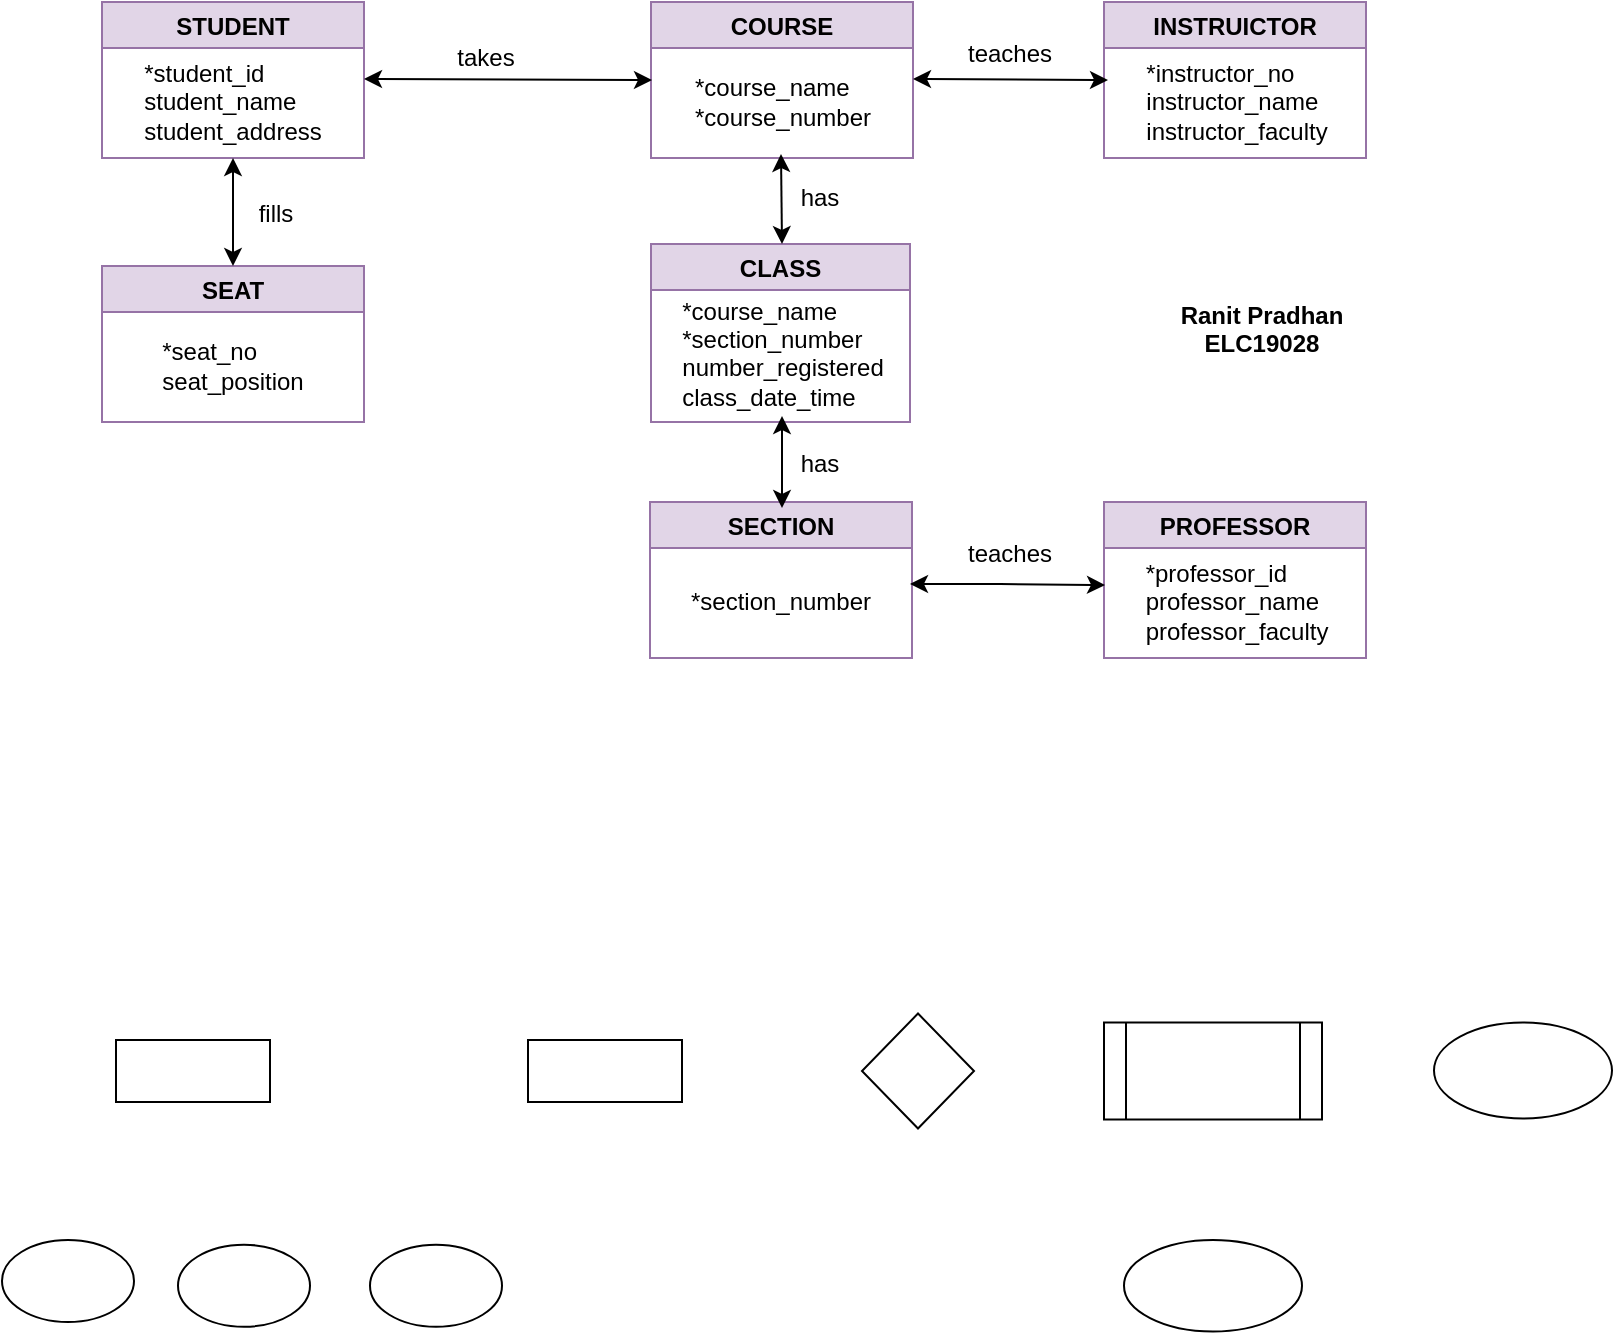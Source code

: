 <mxfile version="16.5.6" type="github">
  <diagram id="NNdJHqBH9D12fwPxONFa" name="Page-1">
    <mxGraphModel dx="1664" dy="470" grid="0" gridSize="10" guides="1" tooltips="1" connect="1" arrows="1" fold="1" page="1" pageScale="1" pageWidth="850" pageHeight="1100" math="0" shadow="0">
      <root>
        <mxCell id="0" />
        <mxCell id="1" parent="0" />
        <mxCell id="EjGBcRymK41cddXluUsa-5" value="STUDENT" style="swimlane;fillColor=#e1d5e7;strokeColor=#9673a6;" vertex="1" parent="1">
          <mxGeometry x="20" y="150" width="131" height="78" as="geometry" />
        </mxCell>
        <mxCell id="EjGBcRymK41cddXluUsa-6" value="&lt;div align=&quot;justify&quot;&gt;*student_id&lt;/div&gt;&lt;div align=&quot;justify&quot;&gt;student_name&lt;/div&gt;&lt;div align=&quot;justify&quot;&gt;student_address&lt;br&gt;&lt;/div&gt;" style="text;html=1;align=center;verticalAlign=middle;resizable=0;points=[];autosize=1;strokeColor=none;fillColor=none;" vertex="1" parent="EjGBcRymK41cddXluUsa-5">
          <mxGeometry x="16" y="27" width="98" height="46" as="geometry" />
        </mxCell>
        <mxCell id="EjGBcRymK41cddXluUsa-9" value="SEAT" style="swimlane;fillColor=#e1d5e7;strokeColor=#9673a6;" vertex="1" parent="1">
          <mxGeometry x="20" y="282" width="131" height="78" as="geometry" />
        </mxCell>
        <mxCell id="EjGBcRymK41cddXluUsa-10" value="&lt;div align=&quot;justify&quot;&gt;*seat_no&lt;/div&gt;&lt;div align=&quot;justify&quot;&gt;seat_position&lt;br&gt;&lt;/div&gt;" style="text;html=1;align=center;verticalAlign=middle;resizable=0;points=[];autosize=1;strokeColor=none;fillColor=none;" vertex="1" parent="EjGBcRymK41cddXluUsa-9">
          <mxGeometry x="25" y="34" width="80" height="32" as="geometry" />
        </mxCell>
        <mxCell id="EjGBcRymK41cddXluUsa-11" value="COURSE" style="swimlane;fillColor=#e1d5e7;strokeColor=#9673a6;" vertex="1" parent="1">
          <mxGeometry x="294.5" y="150" width="131" height="78" as="geometry" />
        </mxCell>
        <mxCell id="EjGBcRymK41cddXluUsa-12" value="&lt;div align=&quot;justify&quot;&gt;*course_name&lt;/div&gt;&lt;div align=&quot;justify&quot;&gt;*course_number&lt;br&gt;&lt;/div&gt;" style="text;html=1;align=center;verticalAlign=middle;resizable=0;points=[];autosize=1;strokeColor=none;fillColor=none;" vertex="1" parent="EjGBcRymK41cddXluUsa-11">
          <mxGeometry x="16" y="34" width="98" height="32" as="geometry" />
        </mxCell>
        <mxCell id="EjGBcRymK41cddXluUsa-13" value="CLASS" style="swimlane;fillColor=#e1d5e7;strokeColor=#9673a6;" vertex="1" parent="1">
          <mxGeometry x="294.5" y="271" width="129.5" height="89" as="geometry" />
        </mxCell>
        <mxCell id="EjGBcRymK41cddXluUsa-14" value="&lt;div align=&quot;justify&quot;&gt;*course_name&lt;/div&gt;&lt;div align=&quot;justify&quot;&gt;*section_number&lt;/div&gt;&lt;div align=&quot;justify&quot;&gt;number_registered&lt;/div&gt;&lt;div align=&quot;justify&quot;&gt;class_date_time&lt;br&gt;&lt;/div&gt;&lt;div align=&quot;justify&quot;&gt;&lt;br&gt;&lt;/div&gt;" style="text;html=1;align=center;verticalAlign=middle;resizable=0;points=[];autosize=1;strokeColor=none;fillColor=none;" vertex="1" parent="EjGBcRymK41cddXluUsa-13">
          <mxGeometry x="10" y="25" width="110" height="74" as="geometry" />
        </mxCell>
        <mxCell id="EjGBcRymK41cddXluUsa-15" value="SECTION" style="swimlane;fillColor=#e1d5e7;strokeColor=#9673a6;" vertex="1" parent="1">
          <mxGeometry x="294" y="400" width="131" height="78" as="geometry" />
        </mxCell>
        <mxCell id="EjGBcRymK41cddXluUsa-16" value="*section_number" style="text;html=1;align=center;verticalAlign=middle;resizable=0;points=[];autosize=1;strokeColor=none;fillColor=none;" vertex="1" parent="EjGBcRymK41cddXluUsa-15">
          <mxGeometry x="15" y="41" width="100" height="18" as="geometry" />
        </mxCell>
        <mxCell id="EjGBcRymK41cddXluUsa-17" value="INSTRUICTOR" style="swimlane;fillColor=#e1d5e7;strokeColor=#9673a6;startSize=23;" vertex="1" parent="1">
          <mxGeometry x="521" y="150" width="131" height="78" as="geometry" />
        </mxCell>
        <mxCell id="EjGBcRymK41cddXluUsa-18" value="&lt;div align=&quot;justify&quot;&gt;*instructor_no&lt;/div&gt;&lt;div align=&quot;justify&quot;&gt;instructor_name&lt;/div&gt;&lt;div align=&quot;justify&quot;&gt;&lt;div&gt;instructor_faculty&lt;/div&gt;&lt;/div&gt;" style="text;html=1;align=center;verticalAlign=middle;resizable=0;points=[];autosize=1;strokeColor=none;fillColor=none;" vertex="1" parent="EjGBcRymK41cddXluUsa-17">
          <mxGeometry x="15" y="27" width="101" height="46" as="geometry" />
        </mxCell>
        <mxCell id="EjGBcRymK41cddXluUsa-19" value="PROFESSOR" style="swimlane;fillColor=#e1d5e7;strokeColor=#9673a6;" vertex="1" parent="1">
          <mxGeometry x="521" y="400" width="131" height="78" as="geometry" />
        </mxCell>
        <mxCell id="EjGBcRymK41cddXluUsa-20" value="&lt;div align=&quot;justify&quot;&gt;*professor_id&lt;/div&gt;&lt;div align=&quot;justify&quot;&gt;professor_name&lt;/div&gt;&lt;div align=&quot;justify&quot;&gt;professor_faculty&lt;br&gt;&lt;/div&gt;" style="text;html=1;align=center;verticalAlign=middle;resizable=0;points=[];autosize=1;strokeColor=none;fillColor=none;" vertex="1" parent="EjGBcRymK41cddXluUsa-19">
          <mxGeometry x="15" y="27" width="101" height="46" as="geometry" />
        </mxCell>
        <mxCell id="EjGBcRymK41cddXluUsa-45" value="" style="endArrow=classic;startArrow=classic;html=1;rounded=0;shadow=0;sketch=0;entryX=0.5;entryY=1;entryDx=0;entryDy=0;exitX=0.5;exitY=0;exitDx=0;exitDy=0;" edge="1" parent="1" source="EjGBcRymK41cddXluUsa-9" target="EjGBcRymK41cddXluUsa-5">
          <mxGeometry width="50" height="50" relative="1" as="geometry">
            <mxPoint x="158" y="291" as="sourcePoint" />
            <mxPoint x="158" y="221" as="targetPoint" />
          </mxGeometry>
        </mxCell>
        <mxCell id="EjGBcRymK41cddXluUsa-46" value="" style="endArrow=classic;startArrow=classic;html=1;rounded=0;shadow=0;sketch=0;entryX=0.5;entryY=1;entryDx=0;entryDy=0;" edge="1" parent="1">
          <mxGeometry width="50" height="50" relative="1" as="geometry">
            <mxPoint x="295" y="189" as="sourcePoint" />
            <mxPoint x="151" y="188.5" as="targetPoint" />
            <Array as="points" />
          </mxGeometry>
        </mxCell>
        <mxCell id="EjGBcRymK41cddXluUsa-47" value="" style="endArrow=classic;startArrow=classic;html=1;rounded=0;shadow=0;sketch=0;entryX=0.5;entryY=1;entryDx=0;entryDy=0;" edge="1" parent="1">
          <mxGeometry width="50" height="50" relative="1" as="geometry">
            <mxPoint x="523" y="189" as="sourcePoint" />
            <mxPoint x="425.5" y="188.5" as="targetPoint" />
            <Array as="points" />
          </mxGeometry>
        </mxCell>
        <mxCell id="EjGBcRymK41cddXluUsa-48" value="" style="endArrow=classic;startArrow=classic;html=1;rounded=0;shadow=0;sketch=0;entryX=0.5;entryY=1;entryDx=0;entryDy=0;" edge="1" parent="1">
          <mxGeometry width="50" height="50" relative="1" as="geometry">
            <mxPoint x="360" y="271" as="sourcePoint" />
            <mxPoint x="359.5" y="226" as="targetPoint" />
          </mxGeometry>
        </mxCell>
        <mxCell id="EjGBcRymK41cddXluUsa-50" value="" style="endArrow=classic;startArrow=classic;html=1;rounded=0;shadow=0;sketch=0;" edge="1" parent="1">
          <mxGeometry width="50" height="50" relative="1" as="geometry">
            <mxPoint x="360" y="403" as="sourcePoint" />
            <mxPoint x="360" y="357" as="targetPoint" />
            <Array as="points">
              <mxPoint x="360" y="380" />
            </Array>
          </mxGeometry>
        </mxCell>
        <mxCell id="EjGBcRymK41cddXluUsa-51" value="" style="endArrow=classic;startArrow=classic;html=1;rounded=0;shadow=0;sketch=0;entryX=0.5;entryY=1;entryDx=0;entryDy=0;" edge="1" parent="1">
          <mxGeometry width="50" height="50" relative="1" as="geometry">
            <mxPoint x="521.5" y="441.5" as="sourcePoint" />
            <mxPoint x="424" y="441" as="targetPoint" />
            <Array as="points">
              <mxPoint x="469" y="441" />
            </Array>
          </mxGeometry>
        </mxCell>
        <mxCell id="EjGBcRymK41cddXluUsa-52" value="teaches" style="text;html=1;strokeColor=none;fillColor=none;align=center;verticalAlign=middle;whiteSpace=wrap;rounded=0;" vertex="1" parent="1">
          <mxGeometry x="444" y="411" width="60" height="30" as="geometry" />
        </mxCell>
        <mxCell id="EjGBcRymK41cddXluUsa-53" value="teaches" style="text;html=1;strokeColor=none;fillColor=none;align=center;verticalAlign=middle;whiteSpace=wrap;rounded=0;" vertex="1" parent="1">
          <mxGeometry x="444" y="161" width="60" height="30" as="geometry" />
        </mxCell>
        <mxCell id="EjGBcRymK41cddXluUsa-55" value="has" style="text;html=1;strokeColor=none;fillColor=none;align=center;verticalAlign=middle;whiteSpace=wrap;rounded=0;" vertex="1" parent="1">
          <mxGeometry x="349" y="366" width="60" height="30" as="geometry" />
        </mxCell>
        <mxCell id="EjGBcRymK41cddXluUsa-56" value="has" style="text;html=1;strokeColor=none;fillColor=none;align=center;verticalAlign=middle;whiteSpace=wrap;rounded=0;" vertex="1" parent="1">
          <mxGeometry x="349" y="233" width="60" height="30" as="geometry" />
        </mxCell>
        <mxCell id="EjGBcRymK41cddXluUsa-57" value="takes" style="text;html=1;strokeColor=none;fillColor=none;align=center;verticalAlign=middle;whiteSpace=wrap;rounded=0;" vertex="1" parent="1">
          <mxGeometry x="182" y="163" width="60" height="30" as="geometry" />
        </mxCell>
        <mxCell id="EjGBcRymK41cddXluUsa-58" value="fills" style="text;html=1;strokeColor=none;fillColor=none;align=center;verticalAlign=middle;whiteSpace=wrap;rounded=0;" vertex="1" parent="1">
          <mxGeometry x="77" y="241" width="60" height="30" as="geometry" />
        </mxCell>
        <mxCell id="EjGBcRymK41cddXluUsa-59" value="&lt;div&gt;&lt;b&gt;Ranit Pradhan&lt;/b&gt;&lt;/div&gt;&lt;div&gt;&lt;b&gt;ELC19028&lt;br&gt;&lt;/b&gt;&lt;/div&gt;&lt;div&gt;&lt;b&gt;&lt;br&gt;&lt;/b&gt;&lt;/div&gt;" style="text;html=1;strokeColor=none;fillColor=none;align=center;verticalAlign=middle;whiteSpace=wrap;rounded=0;" vertex="1" parent="1">
          <mxGeometry x="532" y="287.75" width="136" height="66.5" as="geometry" />
        </mxCell>
        <mxCell id="EjGBcRymK41cddXluUsa-60" value="" style="rounded=0;whiteSpace=wrap;html=1;gradientColor=none;" vertex="1" parent="1">
          <mxGeometry x="27" y="669" width="77" height="31" as="geometry" />
        </mxCell>
        <mxCell id="EjGBcRymK41cddXluUsa-61" value="" style="rounded=0;whiteSpace=wrap;html=1;gradientColor=none;" vertex="1" parent="1">
          <mxGeometry x="233" y="669" width="77" height="31" as="geometry" />
        </mxCell>
        <mxCell id="EjGBcRymK41cddXluUsa-63" value="" style="rhombus;whiteSpace=wrap;html=1;gradientColor=none;" vertex="1" parent="1">
          <mxGeometry x="400" y="655.75" width="56" height="57.5" as="geometry" />
        </mxCell>
        <mxCell id="EjGBcRymK41cddXluUsa-64" value="" style="shape=process;whiteSpace=wrap;html=1;backgroundOutline=1;gradientColor=none;" vertex="1" parent="1">
          <mxGeometry x="521" y="660.25" width="109" height="48.5" as="geometry" />
        </mxCell>
        <mxCell id="EjGBcRymK41cddXluUsa-65" value="" style="ellipse;whiteSpace=wrap;html=1;gradientColor=none;" vertex="1" parent="1">
          <mxGeometry x="686" y="660.25" width="89" height="48" as="geometry" />
        </mxCell>
        <mxCell id="EjGBcRymK41cddXluUsa-66" value="" style="ellipse;whiteSpace=wrap;html=1;gradientColor=none;" vertex="1" parent="1">
          <mxGeometry x="531" y="769" width="89" height="45.75" as="geometry" />
        </mxCell>
        <mxCell id="EjGBcRymK41cddXluUsa-68" value="" style="ellipse;whiteSpace=wrap;html=1;gradientColor=none;" vertex="1" parent="1">
          <mxGeometry x="-30" y="769" width="66" height="41" as="geometry" />
        </mxCell>
        <mxCell id="EjGBcRymK41cddXluUsa-69" value="" style="ellipse;whiteSpace=wrap;html=1;gradientColor=none;" vertex="1" parent="1">
          <mxGeometry x="58" y="771.38" width="66" height="41" as="geometry" />
        </mxCell>
        <mxCell id="EjGBcRymK41cddXluUsa-70" value="" style="ellipse;whiteSpace=wrap;html=1;gradientColor=none;" vertex="1" parent="1">
          <mxGeometry x="154" y="771.38" width="66" height="41" as="geometry" />
        </mxCell>
      </root>
    </mxGraphModel>
  </diagram>
</mxfile>
